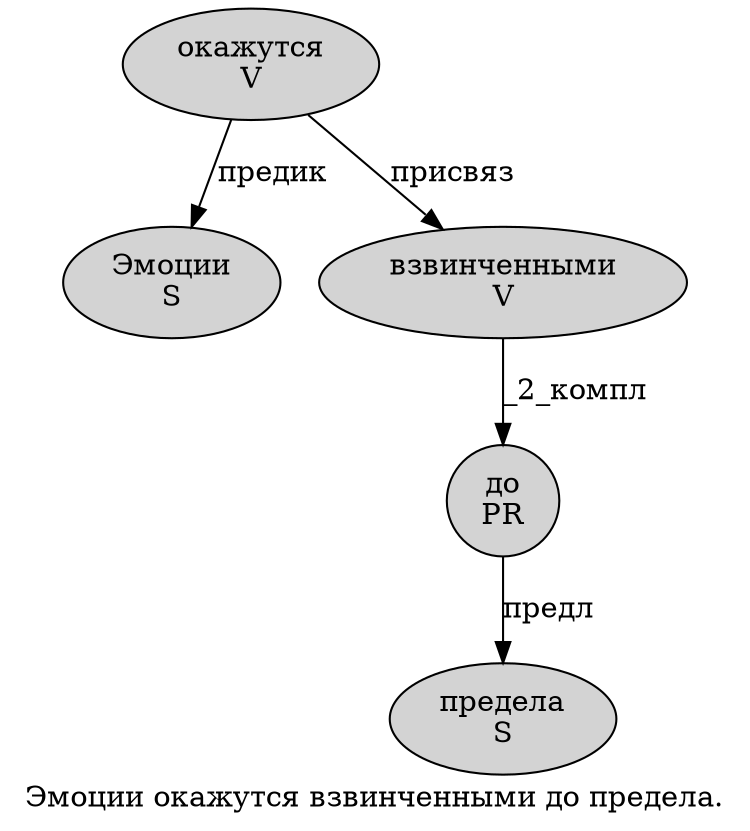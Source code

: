 digraph SENTENCE_1232 {
	graph [label="Эмоции окажутся взвинченными до предела."]
	node [style=filled]
		0 [label="Эмоции
S" color="" fillcolor=lightgray penwidth=1 shape=ellipse]
		1 [label="окажутся
V" color="" fillcolor=lightgray penwidth=1 shape=ellipse]
		2 [label="взвинченными
V" color="" fillcolor=lightgray penwidth=1 shape=ellipse]
		3 [label="до
PR" color="" fillcolor=lightgray penwidth=1 shape=ellipse]
		4 [label="предела
S" color="" fillcolor=lightgray penwidth=1 shape=ellipse]
			3 -> 4 [label="предл"]
			2 -> 3 [label="_2_компл"]
			1 -> 0 [label="предик"]
			1 -> 2 [label="присвяз"]
}